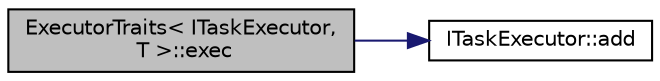 digraph "ExecutorTraits&lt; ITaskExecutor, T &gt;::exec"
{
 // LATEX_PDF_SIZE
  edge [fontname="Helvetica",fontsize="10",labelfontname="Helvetica",labelfontsize="10"];
  node [fontname="Helvetica",fontsize="10",shape=record];
  rankdir="LR";
  Node1 [label="ExecutorTraits\< ITaskExecutor,\l T \>::exec",height=0.2,width=0.4,color="black", fillcolor="grey75", style="filled", fontcolor="black",tooltip=" "];
  Node1 -> Node2 [color="midnightblue",fontsize="10",style="solid",fontname="Helvetica"];
  Node2 [label="ITaskExecutor::add",height=0.2,width=0.4,color="black", fillcolor="white", style="filled",URL="$struct_i_task_executor.html#a52c27a801ca71679f9a8e3dc9c173734",tooltip=" "];
}
